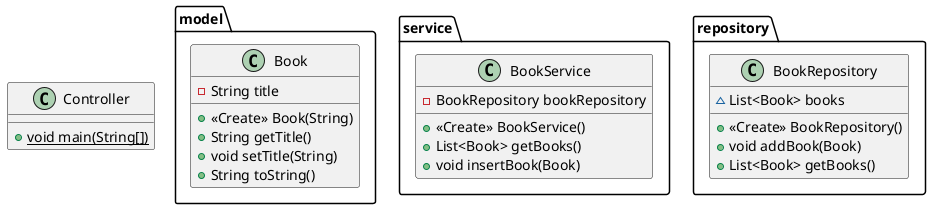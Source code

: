 @startuml
class Controller {
+ {static} void main(String[])
}

class model.Book {
- String title
+ <<Create>> Book(String)
+ String getTitle()
+ void setTitle(String)
+ String toString()
}


class service.BookService {
- BookRepository bookRepository
+ <<Create>> BookService()
+ List<Book> getBooks()
+ void insertBook(Book)
}


class repository.BookRepository {
~ List<Book> books
+ <<Create>> BookRepository()
+ void addBook(Book)
+ List<Book> getBooks()
}


@enduml